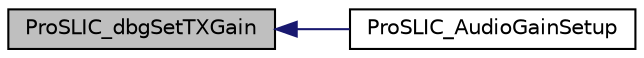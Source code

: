 digraph "ProSLIC_dbgSetTXGain"
{
  edge [fontname="Helvetica",fontsize="10",labelfontname="Helvetica",labelfontsize="10"];
  node [fontname="Helvetica",fontsize="10",shape=record];
  rankdir="LR";
  Node1 [label="ProSLIC_dbgSetTXGain",height=0.2,width=0.4,color="black", fillcolor="grey75", style="filled", fontcolor="black"];
  Node1 -> Node2 [dir="back",color="midnightblue",fontsize="10",style="solid",fontname="Helvetica"];
  Node2 [label="ProSLIC_AudioGainSetup",height=0.2,width=0.4,color="black", fillcolor="white", style="filled",URL="$group___g_a_i_n___c_o_n_t_r_o_l.html#ga8ba1019912f5911350c128ca756b2592",tooltip="Configures and sets the audio gains - for both RX (toward the phone) and the TX (toward the network)..."];
}
